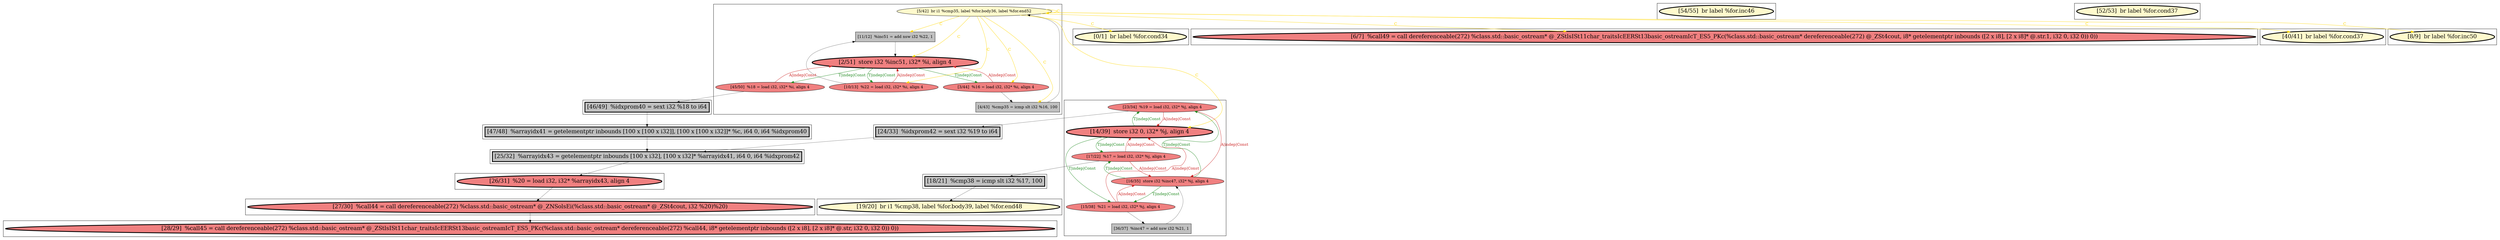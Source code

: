
digraph G {



node2293->node2288 [style=solid,color=gold,label="C",penwidth=1.0,fontcolor=gold ]
node2298->node2301 [style=solid,color=firebrick3,label="A|indep|Const",penwidth=1.0,fontcolor=firebrick3 ]
node2301->node2298 [style=solid,color=forestgreen,label="T|indep|Const",penwidth=1.0,fontcolor=forestgreen ]
node2290->node2294 [style=solid,color=forestgreen,label="T|indep|Const",penwidth=1.0,fontcolor=forestgreen ]
node2294->node2290 [style=solid,color=firebrick3,label="A|indep|Const",penwidth=1.0,fontcolor=firebrick3 ]
node2289->node2290 [style=solid,color=firebrick3,label="A|indep|Const",penwidth=1.0,fontcolor=firebrick3 ]
node2301->node2302 [style=solid,color=forestgreen,label="T|indep|Const",penwidth=1.0,fontcolor=forestgreen ]
node2304->node2306 [style=solid,color=black,label="",penwidth=0.5,fontcolor=black ]
node2302->node2299 [style=solid,color=black,label="",penwidth=0.5,fontcolor=black ]
node2306->node2307 [style=solid,color=black,label="",penwidth=0.5,fontcolor=black ]
node2297->node2301 [style=solid,color=firebrick3,label="A|indep|Const",penwidth=1.0,fontcolor=firebrick3 ]
node2293->node2286 [style=solid,color=gold,label="C",penwidth=1.0,fontcolor=gold ]
node2293->node2293 [style=solid,color=gold,label="C",penwidth=1.0,fontcolor=gold ]
node2310->node2287 [style=solid,color=black,label="",penwidth=0.5,fontcolor=black ]
node2290->node2291 [style=solid,color=forestgreen,label="T|indep|Const",penwidth=1.0,fontcolor=forestgreen ]
node2291->node2290 [style=solid,color=firebrick3,label="A|indep|Const",penwidth=1.0,fontcolor=firebrick3 ]
node2287->node2306 [style=solid,color=black,label="",penwidth=0.5,fontcolor=black ]
node2302->node2301 [style=solid,color=firebrick3,label="A|indep|Const",penwidth=1.0,fontcolor=firebrick3 ]
node2293->node2311 [style=solid,color=gold,label="C",penwidth=1.0,fontcolor=gold ]
node2293->node2303 [style=solid,color=gold,label="C",penwidth=1.0,fontcolor=gold ]
node2293->node2301 [style=solid,color=gold,label="C",penwidth=1.0,fontcolor=gold ]
node2299->node2300 [style=solid,color=black,label="",penwidth=0.5,fontcolor=black ]
node2290->node2289 [style=solid,color=forestgreen,label="T|indep|Const",penwidth=1.0,fontcolor=forestgreen ]
node2293->node2290 [style=solid,color=gold,label="C",penwidth=1.0,fontcolor=gold ]
node2293->node2313 [style=solid,color=gold,label="C",penwidth=1.0,fontcolor=gold ]
node2289->node2288 [style=solid,color=black,label="",penwidth=0.5,fontcolor=black ]
node2308->node2305 [style=solid,color=black,label="",penwidth=0.5,fontcolor=black ]
node2301->node2297 [style=solid,color=forestgreen,label="T|indep|Const",penwidth=1.0,fontcolor=forestgreen ]
node2300->node2298 [style=solid,color=forestgreen,label="T|indep|Const",penwidth=1.0,fontcolor=forestgreen ]
node2288->node2290 [style=solid,color=black,label="",penwidth=0.5,fontcolor=black ]
node2291->node2310 [style=solid,color=black,label="",penwidth=0.5,fontcolor=black ]
node2293->node2294 [style=solid,color=gold,label="C",penwidth=1.0,fontcolor=gold ]
node2300->node2302 [style=solid,color=forestgreen,label="T|indep|Const",penwidth=1.0,fontcolor=forestgreen ]
node2302->node2300 [style=solid,color=firebrick3,label="A|indep|Const",penwidth=1.0,fontcolor=firebrick3 ]
node2294->node2292 [style=solid,color=black,label="",penwidth=0.5,fontcolor=black ]
node2298->node2300 [style=solid,color=firebrick3,label="A|indep|Const",penwidth=1.0,fontcolor=firebrick3 ]
node2292->node2293 [style=solid,color=black,label="",penwidth=0.5,fontcolor=black ]
node2307->node2312 [style=solid,color=black,label="",penwidth=0.5,fontcolor=black ]
node2293->node2292 [style=solid,color=gold,label="C",penwidth=1.0,fontcolor=gold ]
node2312->node2309 [style=solid,color=black,label="",penwidth=0.5,fontcolor=black ]
node2293->node2289 [style=solid,color=gold,label="C",penwidth=1.0,fontcolor=gold ]
node2298->node2304 [style=solid,color=black,label="",penwidth=0.5,fontcolor=black ]
node2297->node2308 [style=solid,color=black,label="",penwidth=0.5,fontcolor=black ]
node2300->node2297 [style=solid,color=forestgreen,label="T|indep|Const",penwidth=1.0,fontcolor=forestgreen ]
node2297->node2300 [style=solid,color=firebrick3,label="A|indep|Const",penwidth=1.0,fontcolor=firebrick3 ]


subgraph cluster16 {


node2313 [penwidth=3.0,fontsize=20,fillcolor=lemonchiffon,label="[8/9]  br label %for.inc50",shape=ellipse,style=filled ]



}

subgraph cluster4 {


node2296 [penwidth=3.0,fontsize=20,fillcolor=lemonchiffon,label="[54/55]  br label %for.inc46",shape=ellipse,style=filled ]



}

subgraph cluster3 {


node2295 [penwidth=3.0,fontsize=20,fillcolor=lemonchiffon,label="[52/53]  br label %for.cond37",shape=ellipse,style=filled ]



}

subgraph cluster2 {


node2294 [fillcolor=lightcoral,label="[3/44]  %16 = load i32, i32* %i, align 4",shape=ellipse,style=filled ]
node2289 [fillcolor=lightcoral,label="[10/13]  %22 = load i32, i32* %i, align 4",shape=ellipse,style=filled ]
node2292 [fillcolor=grey,label="[4/43]  %cmp35 = icmp slt i32 %16, 100",shape=rectangle,style=filled ]
node2288 [fillcolor=grey,label="[11/12]  %inc51 = add nsw i32 %22, 1",shape=rectangle,style=filled ]
node2290 [penwidth=3.0,fontsize=20,fillcolor=lightcoral,label="[2/51]  store i32 %inc51, i32* %i, align 4",shape=ellipse,style=filled ]
node2291 [fillcolor=lightcoral,label="[45/50]  %18 = load i32, i32* %i, align 4",shape=ellipse,style=filled ]
node2293 [fillcolor=lemonchiffon,label="[5/42]  br i1 %cmp35, label %for.body36, label %for.end52",shape=ellipse,style=filled ]



}

subgraph cluster1 {


node2287 [penwidth=3.0,fontsize=20,fillcolor=grey,label="[47/48]  %arrayidx41 = getelementptr inbounds [100 x [100 x i32]], [100 x [100 x i32]]* %c, i64 0, i64 %idxprom40",shape=rectangle,style=filled ]



}

subgraph cluster12 {


node2309 [penwidth=3.0,fontsize=20,fillcolor=lightcoral,label="[28/29]  %call45 = call dereferenceable(272) %class.std::basic_ostream* @_ZStlsISt11char_traitsIcEERSt13basic_ostreamIcT_ES5_PKc(%class.std::basic_ostream* dereferenceable(272) %call44, i8* getelementptr inbounds ([2 x i8], [2 x i8]* @.str, i32 0, i32 0)) 0))",shape=ellipse,style=filled ]



}

subgraph cluster5 {


node2302 [fillcolor=lightcoral,label="[15/38]  %21 = load i32, i32* %j, align 4",shape=ellipse,style=filled ]
node2300 [fillcolor=lightcoral,label="[16/35]  store i32 %inc47, i32* %j, align 4",shape=ellipse,style=filled ]
node2301 [penwidth=3.0,fontsize=20,fillcolor=lightcoral,label="[14/39]  store i32 0, i32* %j, align 4",shape=ellipse,style=filled ]
node2299 [fillcolor=grey,label="[36/37]  %inc47 = add nsw i32 %21, 1",shape=rectangle,style=filled ]
node2297 [fillcolor=lightcoral,label="[17/22]  %17 = load i32, i32* %j, align 4",shape=ellipse,style=filled ]
node2298 [fillcolor=lightcoral,label="[23/34]  %19 = load i32, i32* %j, align 4",shape=ellipse,style=filled ]



}

subgraph cluster0 {


node2286 [penwidth=3.0,fontsize=20,fillcolor=lemonchiffon,label="[0/1]  br label %for.cond34",shape=ellipse,style=filled ]



}

subgraph cluster6 {


node2303 [penwidth=3.0,fontsize=20,fillcolor=lemonchiffon,label="[40/41]  br label %for.cond37",shape=ellipse,style=filled ]



}

subgraph cluster14 {


node2311 [penwidth=3.0,fontsize=20,fillcolor=lightcoral,label="[6/7]  %call49 = call dereferenceable(272) %class.std::basic_ostream* @_ZStlsISt11char_traitsIcEERSt13basic_ostreamIcT_ES5_PKc(%class.std::basic_ostream* dereferenceable(272) @_ZSt4cout, i8* getelementptr inbounds ([2 x i8], [2 x i8]* @.str.1, i32 0, i32 0)) 0))",shape=ellipse,style=filled ]



}

subgraph cluster7 {


node2304 [penwidth=3.0,fontsize=20,fillcolor=grey,label="[24/33]  %idxprom42 = sext i32 %19 to i64",shape=rectangle,style=filled ]



}

subgraph cluster8 {


node2305 [penwidth=3.0,fontsize=20,fillcolor=lemonchiffon,label="[19/20]  br i1 %cmp38, label %for.body39, label %for.end48",shape=ellipse,style=filled ]



}

subgraph cluster9 {


node2306 [penwidth=3.0,fontsize=20,fillcolor=grey,label="[25/32]  %arrayidx43 = getelementptr inbounds [100 x i32], [100 x i32]* %arrayidx41, i64 0, i64 %idxprom42",shape=rectangle,style=filled ]



}

subgraph cluster10 {


node2307 [penwidth=3.0,fontsize=20,fillcolor=lightcoral,label="[26/31]  %20 = load i32, i32* %arrayidx43, align 4",shape=ellipse,style=filled ]



}

subgraph cluster11 {


node2308 [penwidth=3.0,fontsize=20,fillcolor=grey,label="[18/21]  %cmp38 = icmp slt i32 %17, 100",shape=rectangle,style=filled ]



}

subgraph cluster13 {


node2310 [penwidth=3.0,fontsize=20,fillcolor=grey,label="[46/49]  %idxprom40 = sext i32 %18 to i64",shape=rectangle,style=filled ]



}

subgraph cluster15 {


node2312 [penwidth=3.0,fontsize=20,fillcolor=lightcoral,label="[27/30]  %call44 = call dereferenceable(272) %class.std::basic_ostream* @_ZNSolsEi(%class.std::basic_ostream* @_ZSt4cout, i32 %20)%20)",shape=ellipse,style=filled ]



}

}
